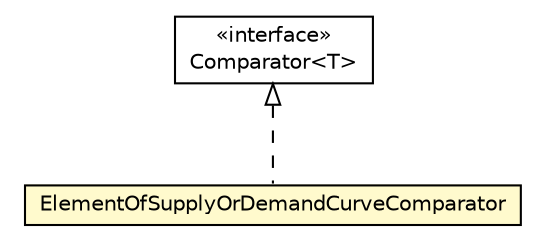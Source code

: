 #!/usr/local/bin/dot
#
# Class diagram 
# Generated by UMLGraph version R5_7_2-32-g40b5a6 (http://www.spinellis.gr/umlgraph/)
#

digraph G {
	edge [fontname="Helvetica",fontsize=10,labelfontname="Helvetica",labelfontsize=10];
	node [fontname="Helvetica",fontsize=10,shape=plaintext];
	nodesep=0.25;
	ranksep=0.5;
	// cms.utils.ElementOfSupplyOrDemandCurveComparator
	c202 [label=<<table title="cms.utils.ElementOfSupplyOrDemandCurveComparator" border="0" cellborder="1" cellspacing="0" cellpadding="2" port="p" bgcolor="lemonChiffon" href="./ElementOfSupplyOrDemandCurveComparator.html" target="_parent">
		<tr><td><table border="0" cellspacing="0" cellpadding="1">
<tr><td align="center" balign="center"> ElementOfSupplyOrDemandCurveComparator </td></tr>
		</table></td></tr>
		</table>>, URL="./ElementOfSupplyOrDemandCurveComparator.html", fontname="Helvetica", fontcolor="black", fontsize=10.0];
	//cms.utils.ElementOfSupplyOrDemandCurveComparator implements java.util.Comparator<T>
	c207:p -> c202:p [dir=back,arrowtail=empty,style=dashed];
	// java.util.Comparator<T>
	c207 [label=<<table title="java.util.Comparator" border="0" cellborder="1" cellspacing="0" cellpadding="2" port="p" href="http://docs.oracle.com/javase/7/docs/api/java/util/Comparator.html" target="_parent">
		<tr><td><table border="0" cellspacing="0" cellpadding="1">
<tr><td align="center" balign="center"> &#171;interface&#187; </td></tr>
<tr><td align="center" balign="center"> Comparator&lt;T&gt; </td></tr>
		</table></td></tr>
		</table>>, URL="http://docs.oracle.com/javase/7/docs/api/java/util/Comparator.html", fontname="Helvetica", fontcolor="black", fontsize=10.0];
}

